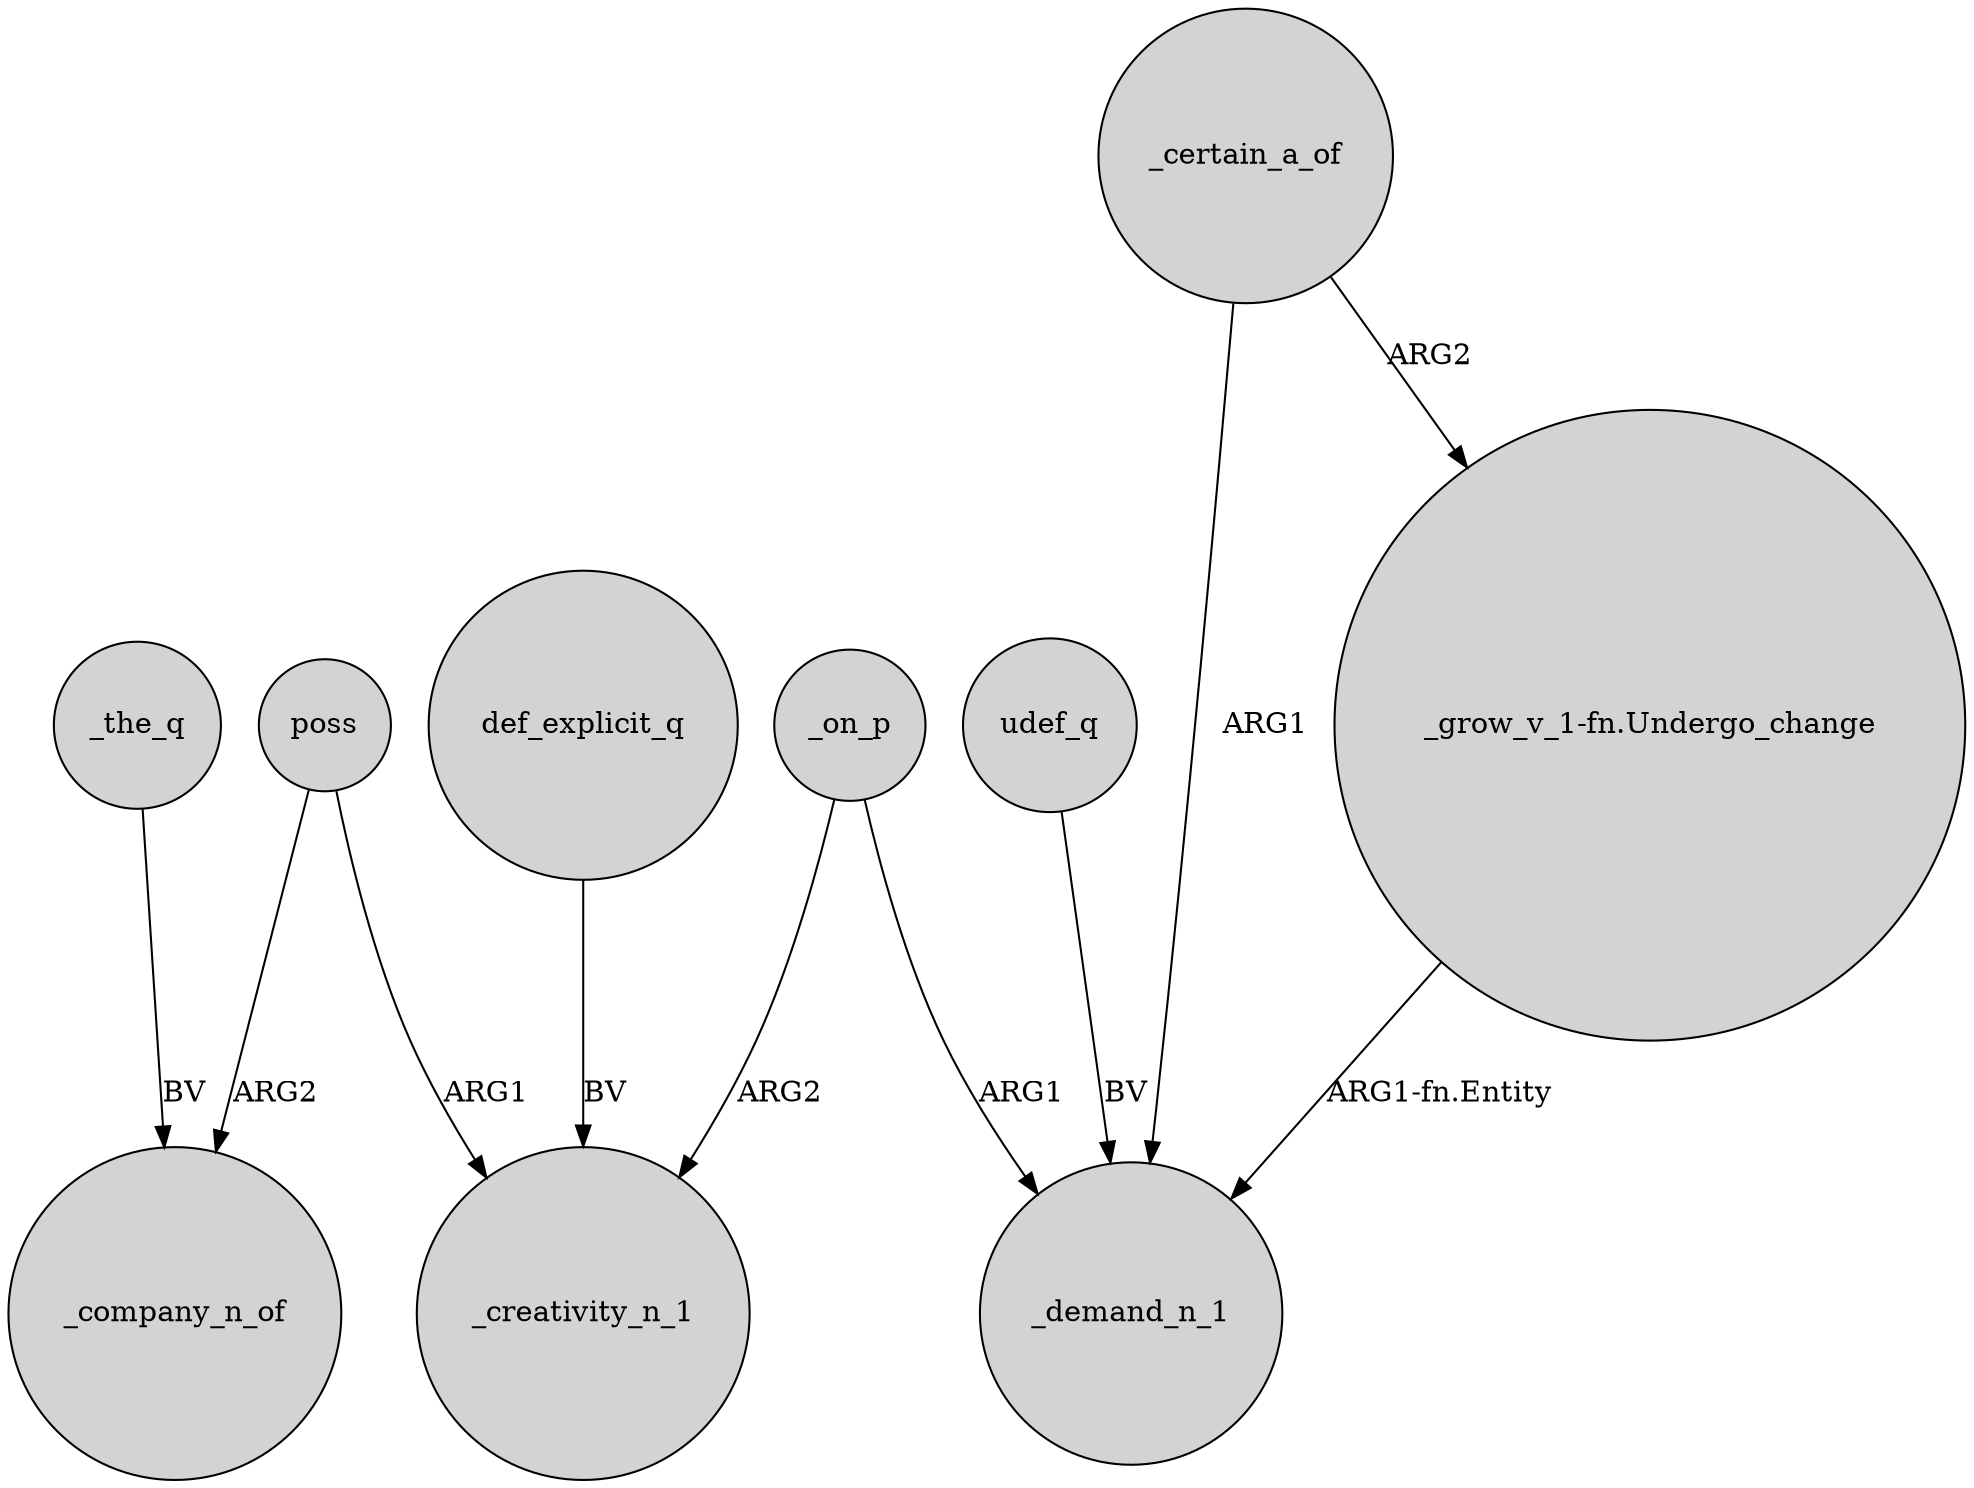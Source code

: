 digraph {
	node [shape=circle style=filled]
	_on_p -> _creativity_n_1 [label=ARG2]
	poss -> _creativity_n_1 [label=ARG1]
	udef_q -> _demand_n_1 [label=BV]
	"_grow_v_1-fn.Undergo_change" -> _demand_n_1 [label="ARG1-fn.Entity"]
	_certain_a_of -> "_grow_v_1-fn.Undergo_change" [label=ARG2]
	_the_q -> _company_n_of [label=BV]
	_on_p -> _demand_n_1 [label=ARG1]
	poss -> _company_n_of [label=ARG2]
	_certain_a_of -> _demand_n_1 [label=ARG1]
	def_explicit_q -> _creativity_n_1 [label=BV]
}
